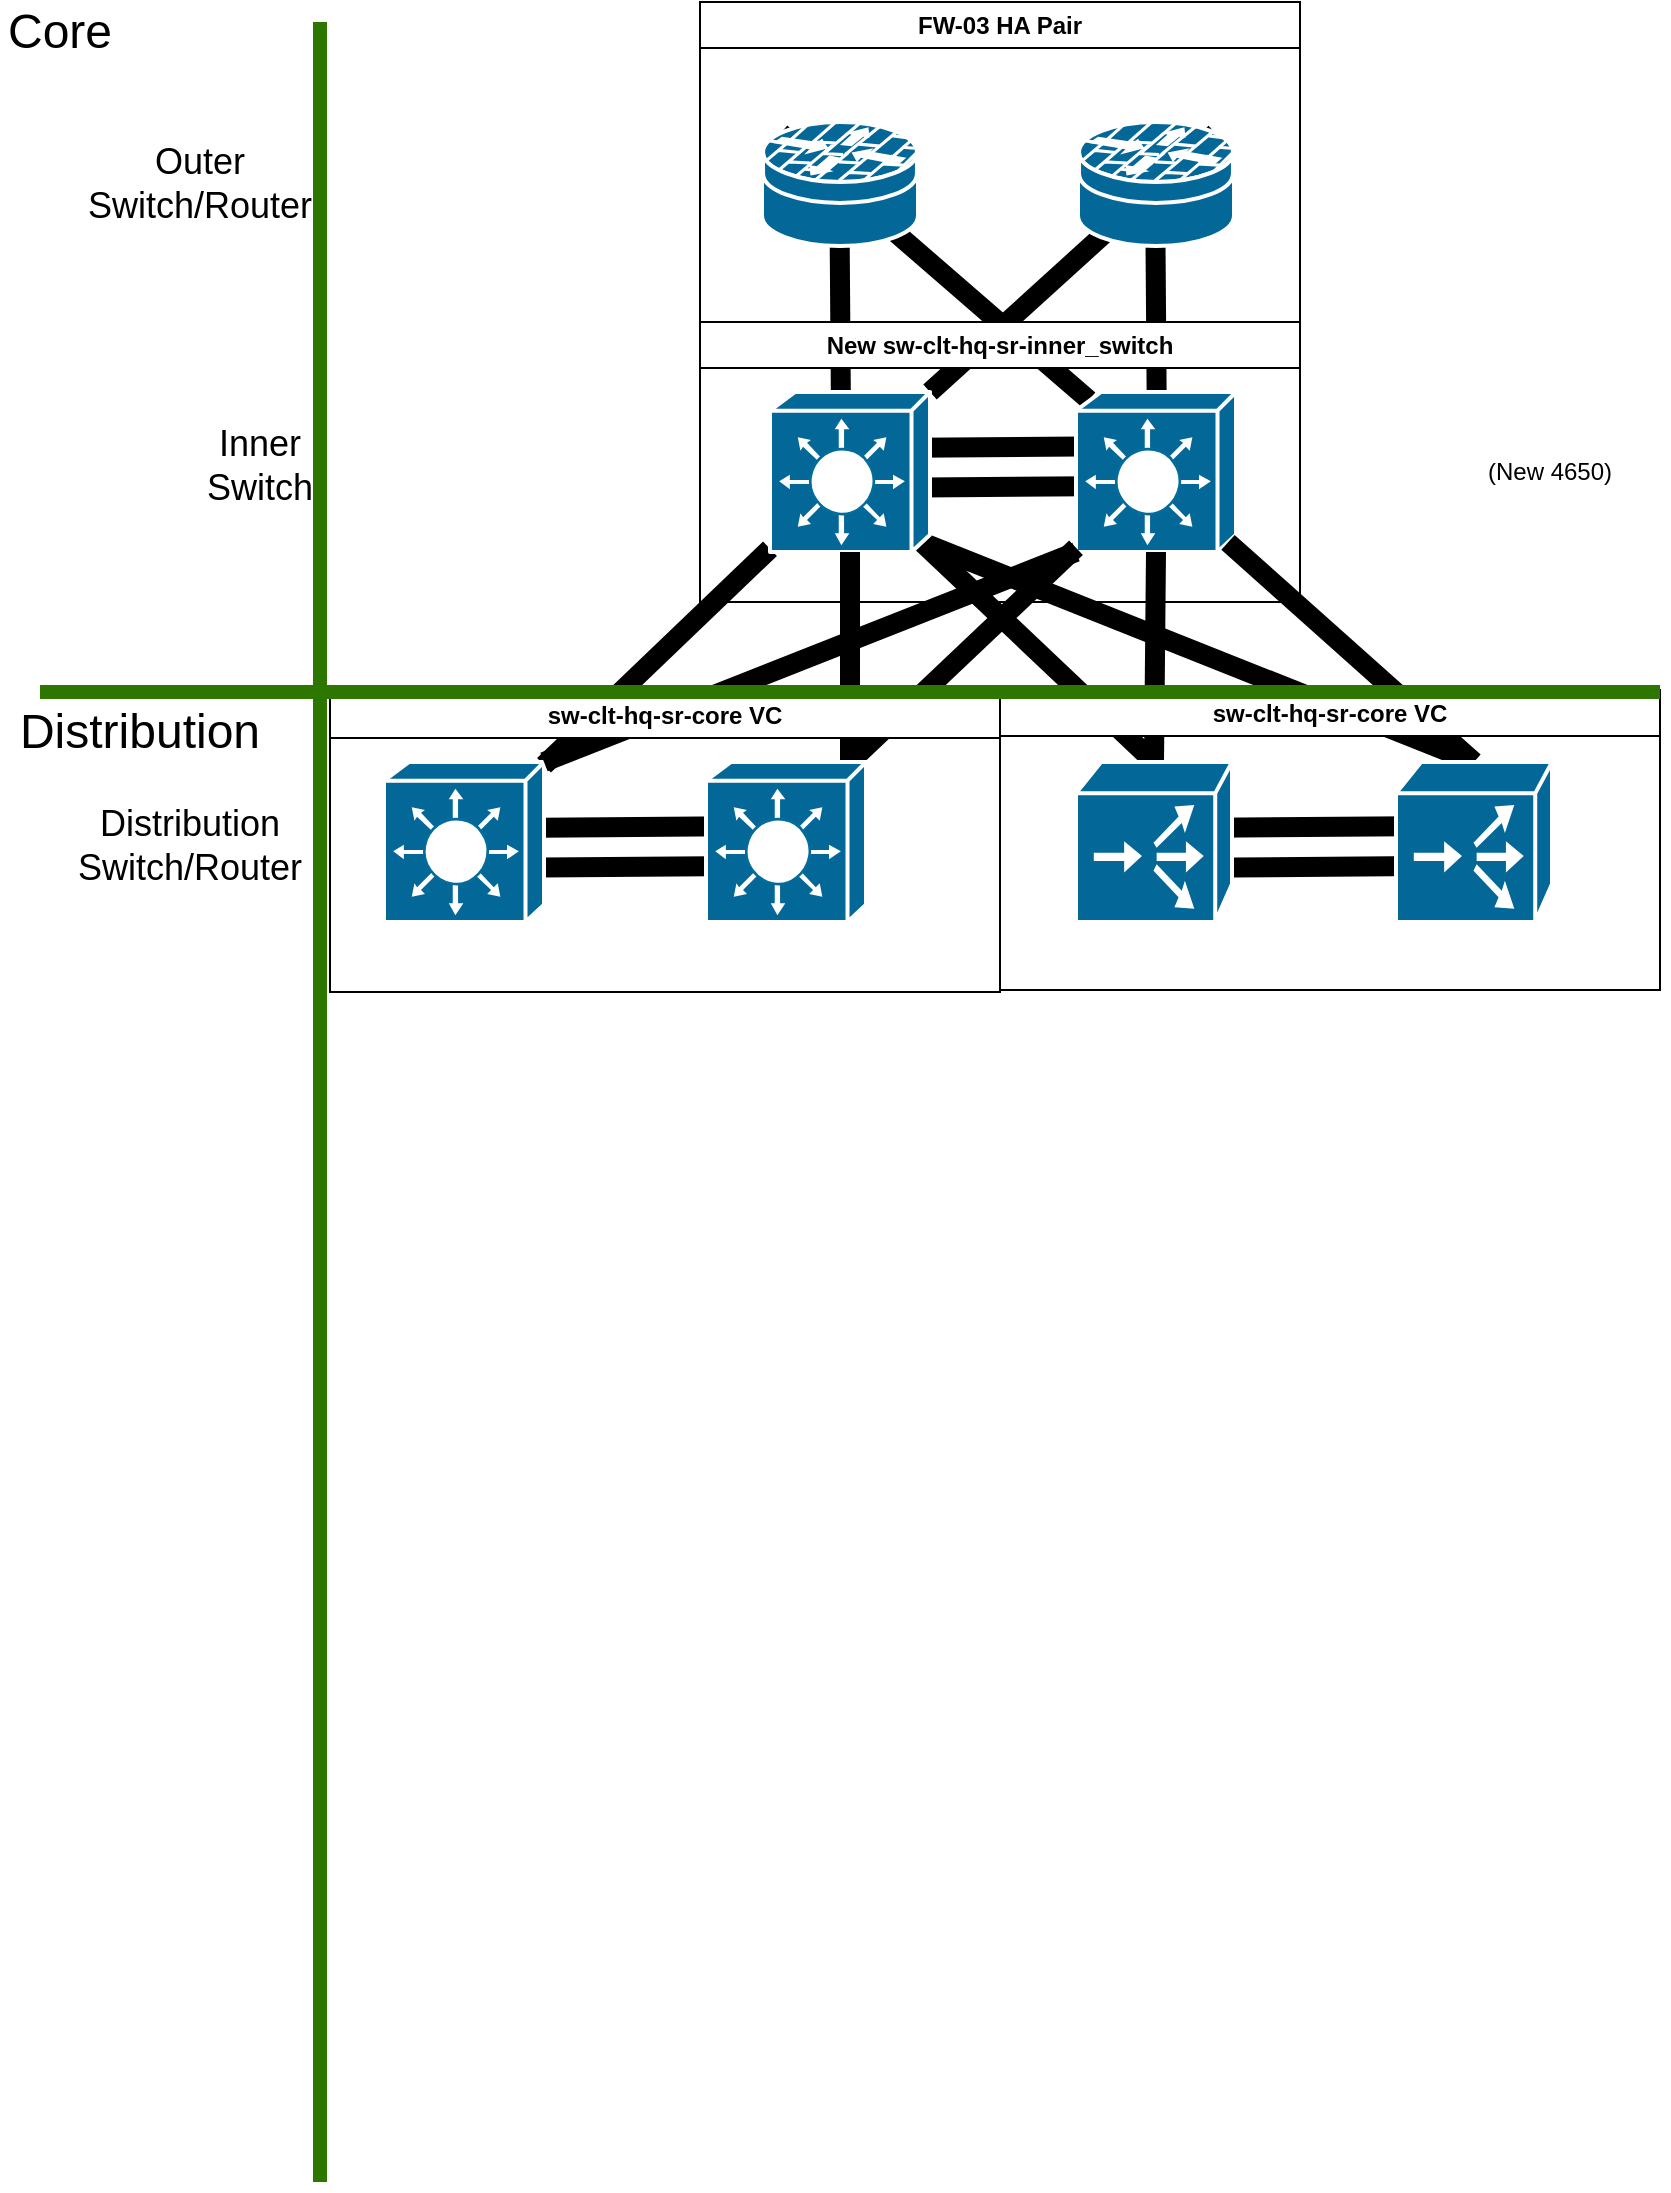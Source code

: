 <mxfile version="27.1.6">
  <diagram name="Page-1" id="QQDNLn78gGAncxl4rF0j">
    <mxGraphModel dx="1412" dy="737" grid="1" gridSize="10" guides="1" tooltips="1" connect="1" arrows="1" fold="1" page="1" pageScale="1" pageWidth="850" pageHeight="1100" math="0" shadow="0">
      <root>
        <mxCell id="0" />
        <mxCell id="1" parent="0" />
        <mxCell id="4ue2BC80ouedhr11Rr5F-49" value="" style="endArrow=none;html=1;rounded=0;entryX=0.5;entryY=0;entryDx=0;entryDy=0;entryPerimeter=0;strokeWidth=10;exitX=0.95;exitY=0.94;exitDx=0;exitDy=0;exitPerimeter=0;" edge="1" parent="1" source="4ue2BC80ouedhr11Rr5F-7" target="4ue2BC80ouedhr11Rr5F-44">
          <mxGeometry width="50" height="50" relative="1" as="geometry">
            <mxPoint x="450" y="230" as="sourcePoint" />
            <mxPoint x="590" y="406" as="targetPoint" />
          </mxGeometry>
        </mxCell>
        <mxCell id="4ue2BC80ouedhr11Rr5F-48" value="" style="endArrow=none;html=1;rounded=0;exitX=0.95;exitY=0.94;exitDx=0;exitDy=0;exitPerimeter=0;entryX=0.5;entryY=0;entryDx=0;entryDy=0;entryPerimeter=0;strokeWidth=10;" edge="1" parent="1" source="4ue2BC80ouedhr11Rr5F-7" target="4ue2BC80ouedhr11Rr5F-42">
          <mxGeometry width="50" height="50" relative="1" as="geometry">
            <mxPoint x="440" y="264" as="sourcePoint" />
            <mxPoint x="594" y="397" as="targetPoint" />
          </mxGeometry>
        </mxCell>
        <mxCell id="4ue2BC80ouedhr11Rr5F-36" value="" style="group;rotation=90;" vertex="1" connectable="0" parent="1">
          <mxGeometry x="300" y="350" width="21" height="144" as="geometry" />
        </mxCell>
        <mxCell id="4ue2BC80ouedhr11Rr5F-37" value="" style="endArrow=none;html=1;rounded=0;exitX=0.12;exitY=0.09;exitDx=0;exitDy=0;exitPerimeter=0;entryX=0.08;entryY=0.05;entryDx=0;entryDy=0;entryPerimeter=0;strokeWidth=10;" edge="1" parent="4ue2BC80ouedhr11Rr5F-36">
          <mxGeometry width="50" height="50" relative="1" as="geometry">
            <mxPoint x="72" y="82" as="sourcePoint" />
            <mxPoint x="-61" y="83" as="targetPoint" />
          </mxGeometry>
        </mxCell>
        <mxCell id="4ue2BC80ouedhr11Rr5F-38" value="" style="endArrow=none;html=1;rounded=0;exitX=0.12;exitY=0.09;exitDx=0;exitDy=0;exitPerimeter=0;entryX=0.08;entryY=0.05;entryDx=0;entryDy=0;entryPerimeter=0;strokeWidth=10;" edge="1" parent="4ue2BC80ouedhr11Rr5F-36">
          <mxGeometry width="50" height="50" relative="1" as="geometry">
            <mxPoint x="83" y="62" as="sourcePoint" />
            <mxPoint x="-50" y="63" as="targetPoint" />
          </mxGeometry>
        </mxCell>
        <mxCell id="4ue2BC80ouedhr11Rr5F-27" value="" style="endArrow=none;html=1;rounded=0;strokeWidth=10;" edge="1" parent="1" source="4ue2BC80ouedhr11Rr5F-7" target="4ue2BC80ouedhr11Rr5F-33">
          <mxGeometry width="50" height="50" relative="1" as="geometry">
            <mxPoint x="419.5" y="250" as="sourcePoint" />
            <mxPoint x="230" y="380" as="targetPoint" />
          </mxGeometry>
        </mxCell>
        <mxCell id="4ue2BC80ouedhr11Rr5F-25" value="" style="group;rotation=90;" vertex="1" connectable="0" parent="1">
          <mxGeometry x="490" y="160" width="21" height="144" as="geometry" />
        </mxCell>
        <mxCell id="4ue2BC80ouedhr11Rr5F-23" value="" style="endArrow=none;html=1;rounded=0;exitX=0.12;exitY=0.09;exitDx=0;exitDy=0;exitPerimeter=0;entryX=0.08;entryY=0.05;entryDx=0;entryDy=0;entryPerimeter=0;strokeWidth=10;" edge="1" parent="4ue2BC80ouedhr11Rr5F-25">
          <mxGeometry width="50" height="50" relative="1" as="geometry">
            <mxPoint x="72" y="82" as="sourcePoint" />
            <mxPoint x="-61" y="83" as="targetPoint" />
          </mxGeometry>
        </mxCell>
        <mxCell id="4ue2BC80ouedhr11Rr5F-24" value="" style="endArrow=none;html=1;rounded=0;exitX=0.12;exitY=0.09;exitDx=0;exitDy=0;exitPerimeter=0;entryX=0.08;entryY=0.05;entryDx=0;entryDy=0;entryPerimeter=0;strokeWidth=10;" edge="1" parent="4ue2BC80ouedhr11Rr5F-25">
          <mxGeometry width="50" height="50" relative="1" as="geometry">
            <mxPoint x="83" y="62" as="sourcePoint" />
            <mxPoint x="-50" y="63" as="targetPoint" />
          </mxGeometry>
        </mxCell>
        <mxCell id="4ue2BC80ouedhr11Rr5F-19" value="" style="endArrow=none;html=1;rounded=0;exitX=0.12;exitY=0.09;exitDx=0;exitDy=0;exitPerimeter=0;entryX=0.08;entryY=0.05;entryDx=0;entryDy=0;entryPerimeter=0;strokeWidth=10;" edge="1" parent="1" source="4ue2BC80ouedhr11Rr5F-1" target="4ue2BC80ouedhr11Rr5F-16">
          <mxGeometry width="50" height="50" relative="1" as="geometry">
            <mxPoint x="673" y="140" as="sourcePoint" />
            <mxPoint x="530" y="269" as="targetPoint" />
          </mxGeometry>
        </mxCell>
        <mxCell id="4ue2BC80ouedhr11Rr5F-12" value="" style="endArrow=none;html=1;rounded=0;exitX=0.88;exitY=0.09;exitDx=0;exitDy=0;exitPerimeter=0;entryX=1;entryY=0;entryDx=0;entryDy=0;entryPerimeter=0;strokeWidth=10;" edge="1" parent="1" source="4ue2BC80ouedhr11Rr5F-11" target="4ue2BC80ouedhr11Rr5F-7">
          <mxGeometry width="50" height="50" relative="1" as="geometry">
            <mxPoint x="600" y="180" as="sourcePoint" />
            <mxPoint x="704" y="309" as="targetPoint" />
          </mxGeometry>
        </mxCell>
        <mxCell id="4ue2BC80ouedhr11Rr5F-2" value="" style="endArrow=none;html=1;rounded=0;strokeWidth=7;fillColor=#60a917;strokeColor=#2D7600;" edge="1" parent="1">
          <mxGeometry width="50" height="50" relative="1" as="geometry">
            <mxPoint x="160" y="1090" as="sourcePoint" />
            <mxPoint x="160" y="10" as="targetPoint" />
          </mxGeometry>
        </mxCell>
        <mxCell id="4ue2BC80ouedhr11Rr5F-5" value="&lt;font style=&quot;font-size: 24px;&quot;&gt;Core&lt;/font&gt;" style="text;html=1;align=center;verticalAlign=middle;whiteSpace=wrap;rounded=0;" vertex="1" parent="1">
          <mxGeometry width="60" height="30" as="geometry" />
        </mxCell>
        <mxCell id="4ue2BC80ouedhr11Rr5F-6" value="&lt;font style=&quot;font-size: 24px;&quot;&gt;Distribution&lt;/font&gt;" style="text;html=1;align=center;verticalAlign=middle;whiteSpace=wrap;rounded=0;" vertex="1" parent="1">
          <mxGeometry y="350" width="140" height="30" as="geometry" />
        </mxCell>
        <mxCell id="4ue2BC80ouedhr11Rr5F-8" value="Inner Switch" style="text;html=1;align=center;verticalAlign=middle;whiteSpace=wrap;rounded=0;fontSize=18;" vertex="1" parent="1">
          <mxGeometry x="95" y="207" width="70" height="50" as="geometry" />
        </mxCell>
        <mxCell id="4ue2BC80ouedhr11Rr5F-13" value="FW-03 HA Pair" style="swimlane;whiteSpace=wrap;html=1;" vertex="1" parent="1">
          <mxGeometry x="350" width="300" height="160" as="geometry" />
        </mxCell>
        <mxCell id="4ue2BC80ouedhr11Rr5F-17" value="" style="endArrow=none;html=1;rounded=0;exitX=0.12;exitY=0.09;exitDx=0;exitDy=0;exitPerimeter=0;entryX=0.08;entryY=0.05;entryDx=0;entryDy=0;entryPerimeter=0;strokeWidth=10;" edge="1" parent="4ue2BC80ouedhr11Rr5F-13">
          <mxGeometry width="50" height="50" relative="1" as="geometry">
            <mxPoint x="69.5" y="74" as="sourcePoint" />
            <mxPoint x="70.5" y="207" as="targetPoint" />
          </mxGeometry>
        </mxCell>
        <mxCell id="4ue2BC80ouedhr11Rr5F-22" value="" style="endArrow=none;html=1;rounded=0;exitX=0.12;exitY=0.09;exitDx=0;exitDy=0;exitPerimeter=0;entryX=0.08;entryY=0.05;entryDx=0;entryDy=0;entryPerimeter=0;strokeWidth=10;" edge="1" parent="4ue2BC80ouedhr11Rr5F-13">
          <mxGeometry width="50" height="50" relative="1" as="geometry">
            <mxPoint x="227.5" y="87" as="sourcePoint" />
            <mxPoint x="228.5" y="220" as="targetPoint" />
          </mxGeometry>
        </mxCell>
        <mxCell id="4ue2BC80ouedhr11Rr5F-14" value="Outer&lt;div&gt;Switch/Router&lt;/div&gt;" style="text;html=1;align=center;verticalAlign=middle;whiteSpace=wrap;rounded=0;fontSize=18;" vertex="1" parent="1">
          <mxGeometry x="30" y="66" width="140" height="50" as="geometry" />
        </mxCell>
        <mxCell id="4ue2BC80ouedhr11Rr5F-15" value="(New 4650)" style="text;html=1;align=center;verticalAlign=middle;whiteSpace=wrap;rounded=0;" vertex="1" parent="1">
          <mxGeometry x="730" y="220" width="90" height="30" as="geometry" />
        </mxCell>
        <mxCell id="4ue2BC80ouedhr11Rr5F-11" value="" style="shape=mxgraph.cisco.security.router_firewall;sketch=0;html=1;pointerEvents=1;dashed=0;fillColor=#036897;strokeColor=#ffffff;strokeWidth=2;verticalLabelPosition=bottom;verticalAlign=top;align=center;outlineConnect=0;" vertex="1" parent="1">
          <mxGeometry x="539" y="60" width="78" height="62" as="geometry" />
        </mxCell>
        <mxCell id="4ue2BC80ouedhr11Rr5F-26" value="New sw-clt-hq-sr-inner_switch" style="swimlane;whiteSpace=wrap;html=1;" vertex="1" parent="1">
          <mxGeometry x="350" y="160" width="300" height="140" as="geometry" />
        </mxCell>
        <mxCell id="4ue2BC80ouedhr11Rr5F-16" value="" style="shape=mxgraph.cisco.switches.layer_3_switch;sketch=0;html=1;pointerEvents=1;dashed=0;fillColor=#036897;strokeColor=#ffffff;strokeWidth=2;verticalLabelPosition=bottom;verticalAlign=top;align=center;outlineConnect=0;" vertex="1" parent="4ue2BC80ouedhr11Rr5F-26">
          <mxGeometry x="188" y="35" width="80" height="80" as="geometry" />
        </mxCell>
        <mxCell id="4ue2BC80ouedhr11Rr5F-1" value="" style="shape=mxgraph.cisco.security.router_firewall;sketch=0;html=1;pointerEvents=1;dashed=0;fillColor=#036897;strokeColor=#ffffff;strokeWidth=2;verticalLabelPosition=bottom;verticalAlign=top;align=center;outlineConnect=0;" vertex="1" parent="1">
          <mxGeometry x="381.0" y="60" width="78" height="62" as="geometry" />
        </mxCell>
        <mxCell id="4ue2BC80ouedhr11Rr5F-7" value="" style="shape=mxgraph.cisco.switches.layer_3_switch;sketch=0;html=1;pointerEvents=1;dashed=0;fillColor=#036897;strokeColor=#ffffff;strokeWidth=2;verticalLabelPosition=bottom;verticalAlign=top;align=center;outlineConnect=0;" vertex="1" parent="1">
          <mxGeometry x="385" y="195" width="80" height="80" as="geometry" />
        </mxCell>
        <mxCell id="4ue2BC80ouedhr11Rr5F-33" value="" style="shape=mxgraph.cisco.switches.layer_3_switch;sketch=0;html=1;pointerEvents=1;dashed=0;fillColor=#036897;strokeColor=#ffffff;strokeWidth=2;verticalLabelPosition=bottom;verticalAlign=top;align=center;outlineConnect=0;" vertex="1" parent="1">
          <mxGeometry x="192" y="380" width="80" height="80" as="geometry" />
        </mxCell>
        <mxCell id="4ue2BC80ouedhr11Rr5F-31" value="" style="endArrow=none;html=1;rounded=0;strokeWidth=10;entryX=1;entryY=0;entryDx=0;entryDy=0;entryPerimeter=0;exitX=0;exitY=1;exitDx=0;exitDy=0;exitPerimeter=0;" edge="1" parent="1" source="4ue2BC80ouedhr11Rr5F-16" target="4ue2BC80ouedhr11Rr5F-33">
          <mxGeometry width="50" height="50" relative="1" as="geometry">
            <mxPoint x="568" y="250" as="sourcePoint" />
            <mxPoint x="425" y="379" as="targetPoint" />
          </mxGeometry>
        </mxCell>
        <mxCell id="4ue2BC80ouedhr11Rr5F-29" value="" style="endArrow=none;html=1;rounded=0;strokeWidth=10;entryX=1;entryY=0;entryDx=0;entryDy=0;entryPerimeter=0;" edge="1" parent="1" source="4ue2BC80ouedhr11Rr5F-16">
          <mxGeometry width="50" height="50" relative="1" as="geometry">
            <mxPoint x="577.5" y="240" as="sourcePoint" />
            <mxPoint x="425" y="380" as="targetPoint" />
          </mxGeometry>
        </mxCell>
        <mxCell id="4ue2BC80ouedhr11Rr5F-28" value="" style="endArrow=none;html=1;rounded=0;strokeWidth=10;entryX=1;entryY=0;entryDx=0;entryDy=0;entryPerimeter=0;" edge="1" parent="1" source="4ue2BC80ouedhr11Rr5F-7">
          <mxGeometry width="50" height="50" relative="1" as="geometry">
            <mxPoint x="420" y="240" as="sourcePoint" />
            <mxPoint x="425" y="380" as="targetPoint" />
          </mxGeometry>
        </mxCell>
        <mxCell id="4ue2BC80ouedhr11Rr5F-34" value="sw-clt-hq-sr-core VC" style="swimlane;whiteSpace=wrap;html=1;" vertex="1" parent="1">
          <mxGeometry x="165" y="345" width="335" height="150" as="geometry" />
        </mxCell>
        <mxCell id="4ue2BC80ouedhr11Rr5F-35" value="" style="shape=mxgraph.cisco.switches.layer_3_switch;sketch=0;html=1;pointerEvents=1;dashed=0;fillColor=#036897;strokeColor=#ffffff;strokeWidth=2;verticalLabelPosition=bottom;verticalAlign=top;align=center;outlineConnect=0;" vertex="1" parent="4ue2BC80ouedhr11Rr5F-34">
          <mxGeometry x="188" y="35" width="80" height="80" as="geometry" />
        </mxCell>
        <mxCell id="4ue2BC80ouedhr11Rr5F-41" value="Distribution&lt;div&gt;Switch/Router&lt;/div&gt;" style="text;html=1;align=center;verticalAlign=middle;whiteSpace=wrap;rounded=0;fontSize=18;" vertex="1" parent="1">
          <mxGeometry x="25" y="397" width="140" height="50" as="geometry" />
        </mxCell>
        <mxCell id="4ue2BC80ouedhr11Rr5F-50" value="" style="endArrow=none;html=1;rounded=0;exitX=0.5;exitY=1;exitDx=0;exitDy=0;exitPerimeter=0;entryX=0.5;entryY=0;entryDx=0;entryDy=0;entryPerimeter=0;strokeWidth=10;" edge="1" parent="1" source="4ue2BC80ouedhr11Rr5F-16" target="4ue2BC80ouedhr11Rr5F-42">
          <mxGeometry width="50" height="50" relative="1" as="geometry">
            <mxPoint x="666" y="264" as="sourcePoint" />
            <mxPoint x="820" y="397" as="targetPoint" />
          </mxGeometry>
        </mxCell>
        <mxCell id="4ue2BC80ouedhr11Rr5F-51" value="" style="endArrow=none;html=1;rounded=0;exitX=0.95;exitY=0.94;exitDx=0;exitDy=0;exitPerimeter=0;entryX=0.5;entryY=0;entryDx=0;entryDy=0;entryPerimeter=0;strokeWidth=10;" edge="1" parent="1" source="4ue2BC80ouedhr11Rr5F-16" target="4ue2BC80ouedhr11Rr5F-44">
          <mxGeometry width="50" height="50" relative="1" as="geometry">
            <mxPoint x="800" y="280" as="sourcePoint" />
            <mxPoint x="800" y="395" as="targetPoint" />
          </mxGeometry>
        </mxCell>
        <mxCell id="4ue2BC80ouedhr11Rr5F-52" value="sw-clt-hq-sr-core VC" style="swimlane;whiteSpace=wrap;html=1;" vertex="1" parent="1">
          <mxGeometry x="500" y="344" width="330" height="150" as="geometry" />
        </mxCell>
        <mxCell id="4ue2BC80ouedhr11Rr5F-3" value="" style="endArrow=none;html=1;rounded=0;strokeWidth=7;fillColor=#60a917;strokeColor=#2D7600;" edge="1" parent="4ue2BC80ouedhr11Rr5F-52">
          <mxGeometry width="50" height="50" relative="1" as="geometry">
            <mxPoint x="330" y="1" as="sourcePoint" />
            <mxPoint x="-480" y="1" as="targetPoint" />
          </mxGeometry>
        </mxCell>
        <mxCell id="4ue2BC80ouedhr11Rr5F-45" value="" style="group;rotation=90;" vertex="1" connectable="0" parent="4ue2BC80ouedhr11Rr5F-52">
          <mxGeometry x="139" y="6" width="21" height="144" as="geometry" />
        </mxCell>
        <mxCell id="4ue2BC80ouedhr11Rr5F-46" value="" style="endArrow=none;html=1;rounded=0;exitX=0.12;exitY=0.09;exitDx=0;exitDy=0;exitPerimeter=0;entryX=0.08;entryY=0.05;entryDx=0;entryDy=0;entryPerimeter=0;strokeWidth=10;" edge="1" parent="4ue2BC80ouedhr11Rr5F-45">
          <mxGeometry width="50" height="50" relative="1" as="geometry">
            <mxPoint x="72" y="82" as="sourcePoint" />
            <mxPoint x="-61" y="83" as="targetPoint" />
          </mxGeometry>
        </mxCell>
        <mxCell id="4ue2BC80ouedhr11Rr5F-47" value="" style="endArrow=none;html=1;rounded=0;exitX=0.12;exitY=0.09;exitDx=0;exitDy=0;exitPerimeter=0;entryX=0.08;entryY=0.05;entryDx=0;entryDy=0;entryPerimeter=0;strokeWidth=10;" edge="1" parent="4ue2BC80ouedhr11Rr5F-45">
          <mxGeometry width="50" height="50" relative="1" as="geometry">
            <mxPoint x="83" y="62" as="sourcePoint" />
            <mxPoint x="-50" y="63" as="targetPoint" />
          </mxGeometry>
        </mxCell>
        <mxCell id="4ue2BC80ouedhr11Rr5F-42" value="" style="shape=mxgraph.cisco.directors.localdirector;sketch=0;html=1;pointerEvents=1;dashed=0;fillColor=#036897;strokeColor=#ffffff;strokeWidth=2;verticalLabelPosition=bottom;verticalAlign=top;align=center;outlineConnect=0;" vertex="1" parent="4ue2BC80ouedhr11Rr5F-52">
          <mxGeometry x="38" y="36" width="78" height="80" as="geometry" />
        </mxCell>
        <mxCell id="4ue2BC80ouedhr11Rr5F-44" value="" style="shape=mxgraph.cisco.directors.localdirector;sketch=0;html=1;pointerEvents=1;dashed=0;fillColor=#036897;strokeColor=#ffffff;strokeWidth=2;verticalLabelPosition=bottom;verticalAlign=top;align=center;outlineConnect=0;" vertex="1" parent="4ue2BC80ouedhr11Rr5F-52">
          <mxGeometry x="198" y="36" width="78" height="80" as="geometry" />
        </mxCell>
      </root>
    </mxGraphModel>
  </diagram>
</mxfile>
